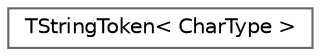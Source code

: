 digraph "Graphical Class Hierarchy"
{
 // INTERACTIVE_SVG=YES
 // LATEX_PDF_SIZE
  bgcolor="transparent";
  edge [fontname=Helvetica,fontsize=10,labelfontname=Helvetica,labelfontsize=10];
  node [fontname=Helvetica,fontsize=10,shape=box,height=0.2,width=0.4];
  rankdir="LR";
  Node0 [id="Node000000",label="TStringToken\< CharType \>",height=0.2,width=0.4,color="grey40", fillcolor="white", style="filled",URL="$d6/df1/classTStringToken.html",tooltip="Simple struct that defines a specific token contained in an FTokenStream."];
}

